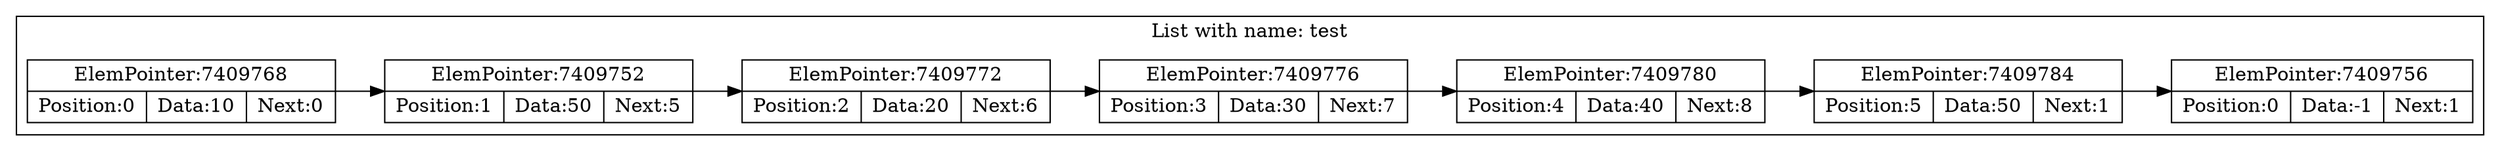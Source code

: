 digraph G{
rankdir=LR;
subgraph clusterlist {
0 [shape=record, label="ElemPointer:
7409768 | {Position
:0 | Data:
10 | Next:
0}"];
1 [shape=record, label="ElemPointer:
7409752 | {Position
:50 | Data:
5 | Next:
0}"];
0->1
1 [shape=record, label="ElemPointer:
7409752 | {Position
:1 | Data:
50 | Next:
5}"];
2 [shape=record, label="ElemPointer:
7409772 | {Position
:20 | Data:
6 | Next:
5}"];
1->2
2 [shape=record, label="ElemPointer:
7409772 | {Position
:2 | Data:
20 | Next:
6}"];
3 [shape=record, label="ElemPointer:
7409776 | {Position
:30 | Data:
7 | Next:
6}"];
2->3
3 [shape=record, label="ElemPointer:
7409776 | {Position
:3 | Data:
30 | Next:
7}"];
4 [shape=record, label="ElemPointer:
7409780 | {Position
:40 | Data:
8 | Next:
7}"];
3->4
4 [shape=record, label="ElemPointer:
7409780 | {Position
:4 | Data:
40 | Next:
8}"];
5 [shape=record, label="ElemPointer:
7409784 | {Position
:50 | Data:
1 | Next:
8}"];
4->5
5 [shape=record, label="ElemPointer:
7409784 | {Position
:5 | Data:
50 | Next:
1}"];
6 [shape=record, label="ElemPointer:
7409756 | {Position
:0 | Data:
-1 | Next:
1}"];
5->6
label = "List with name: test"}
}
